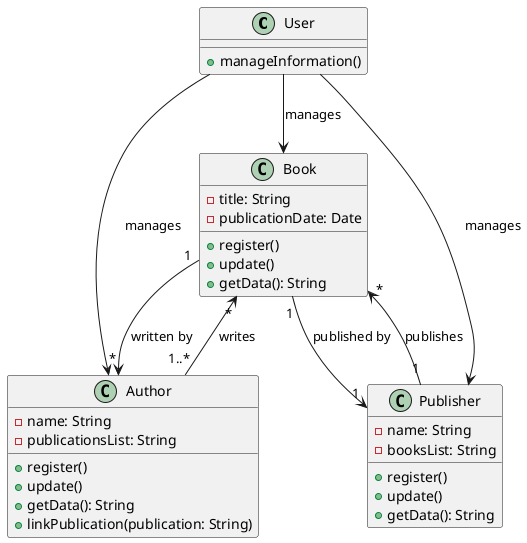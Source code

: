 @startuml
class User {
    + manageInformation()
}

class Book {
    - title: String
    - publicationDate: Date
    + register()
    + update()
    + getData(): String
}

class Author {
    - name: String
    - publicationsList: String
    + register()
    + update()
    + getData(): String
    + linkPublication(publication: String)
}

class Publisher {
    - name: String
    - booksList: String
    + register()
    + update()
    + getData(): String
}

User --> Book : "manages"
User --> Author : "manages"
User --> Publisher : "manages"

Book "1" --> "*" Author : "written by"
Book "1" --> "1" Publisher : "published by"
Author "1..*" --> "*" Book : "writes"
Publisher "1" --> "*" Book : "publishes"
@enduml